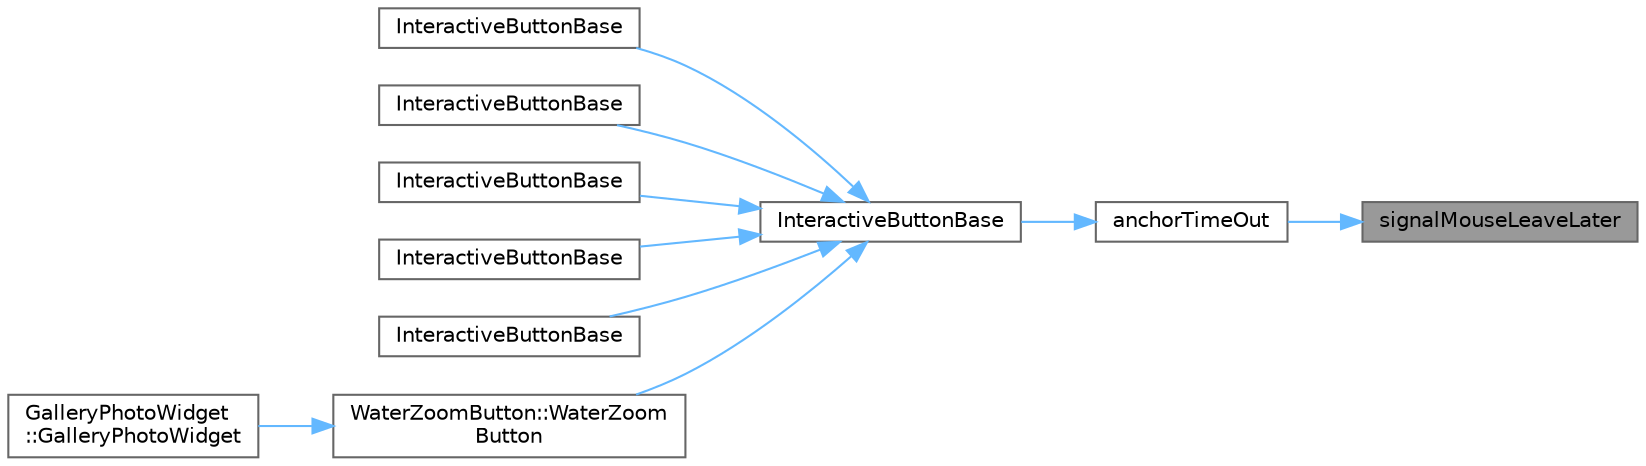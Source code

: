 digraph "signalMouseLeaveLater"
{
 // LATEX_PDF_SIZE
  bgcolor="transparent";
  edge [fontname=Helvetica,fontsize=10,labelfontname=Helvetica,labelfontsize=10];
  node [fontname=Helvetica,fontsize=10,shape=box,height=0.2,width=0.4];
  rankdir="RL";
  Node1 [id="Node000001",label="signalMouseLeaveLater",height=0.2,width=0.4,color="gray40", fillcolor="grey60", style="filled", fontcolor="black",tooltip="鼠标离开延迟信号"];
  Node1 -> Node2 [id="edge1_Node000001_Node000002",dir="back",color="steelblue1",style="solid",tooltip=" "];
  Node2 [id="Node000002",label="anchorTimeOut",height=0.2,width=0.4,color="grey40", fillcolor="white", style="filled",URL="$class_interactive_button_base.html#a2d931d31fd686e9038f836548352edb7",tooltip="锚点定时器超时"];
  Node2 -> Node3 [id="edge2_Node000002_Node000003",dir="back",color="steelblue1",style="solid",tooltip=" "];
  Node3 [id="Node000003",label="InteractiveButtonBase",height=0.2,width=0.4,color="grey40", fillcolor="white", style="filled",URL="$class_interactive_button_base.html#ab3e99b906240474b3d0333df4abef46a",tooltip="构造函数，初始化交互式按钮"];
  Node3 -> Node4 [id="edge3_Node000003_Node000004",dir="back",color="steelblue1",style="solid",tooltip=" "];
  Node4 [id="Node000004",label="InteractiveButtonBase",height=0.2,width=0.4,color="grey40", fillcolor="white", style="filled",URL="$class_interactive_button_base.html#a6eebf2b6456392af23c9fa7d460273ad",tooltip="构造函数，初始化带图标和文本的交互式按钮"];
  Node3 -> Node5 [id="edge4_Node000003_Node000005",dir="back",color="steelblue1",style="solid",tooltip=" "];
  Node5 [id="Node000005",label="InteractiveButtonBase",height=0.2,width=0.4,color="grey40", fillcolor="white", style="filled",URL="$class_interactive_button_base.html#ab99462504f567bf4f222472f0ad8a707",tooltip="构造函数，初始化带图标的交互式按钮"];
  Node3 -> Node6 [id="edge5_Node000003_Node000006",dir="back",color="steelblue1",style="solid",tooltip=" "];
  Node6 [id="Node000006",label="InteractiveButtonBase",height=0.2,width=0.4,color="grey40", fillcolor="white", style="filled",URL="$class_interactive_button_base.html#aebc09373f6bcfee2be33094d1a68854a",tooltip="构造函数，初始化带可变色图标和文本的交互式按钮"];
  Node3 -> Node7 [id="edge6_Node000003_Node000007",dir="back",color="steelblue1",style="solid",tooltip=" "];
  Node7 [id="Node000007",label="InteractiveButtonBase",height=0.2,width=0.4,color="grey40", fillcolor="white", style="filled",URL="$class_interactive_button_base.html#ad2b0083f25bd59c8745b54a2f7751459",tooltip="构造函数，初始化带可变色图标的交互式按钮"];
  Node3 -> Node8 [id="edge7_Node000003_Node000008",dir="back",color="steelblue1",style="solid",tooltip=" "];
  Node8 [id="Node000008",label="InteractiveButtonBase",height=0.2,width=0.4,color="grey40", fillcolor="white", style="filled",URL="$class_interactive_button_base.html#a9bab7f18f13583f3104d273a2edcac3a",tooltip="构造函数，初始化带文本的交互式按钮"];
  Node3 -> Node9 [id="edge8_Node000003_Node000009",dir="back",color="steelblue1",style="solid",tooltip=" "];
  Node9 [id="Node000009",label="WaterZoomButton::WaterZoom\lButton",height=0.2,width=0.4,color="grey40", fillcolor="white", style="filled",URL="$class_water_zoom_button.html#a1e0e31836386f06150879536d24fb281",tooltip="构造函数，初始化 WaterZoomButton"];
  Node9 -> Node10 [id="edge9_Node000009_Node000010",dir="back",color="steelblue1",style="solid",tooltip=" "];
  Node10 [id="Node000010",label="GalleryPhotoWidget\l::GalleryPhotoWidget",height=0.2,width=0.4,color="grey40", fillcolor="white", style="filled",URL="$class_gallery_photo_widget.html#abc019c01d5b82e834ecafe18b9c531ee",tooltip="构造函数，初始化照片卡片控件"];
}
